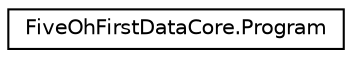 digraph "Graphical Class Hierarchy"
{
 // LATEX_PDF_SIZE
  edge [fontname="Helvetica",fontsize="10",labelfontname="Helvetica",labelfontsize="10"];
  node [fontname="Helvetica",fontsize="10",shape=record];
  rankdir="LR";
  Node0 [label="FiveOhFirstDataCore.Program",height=0.2,width=0.4,color="black", fillcolor="white", style="filled",URL="$class_five_oh_first_data_core_1_1_program.html",tooltip=" "];
}
